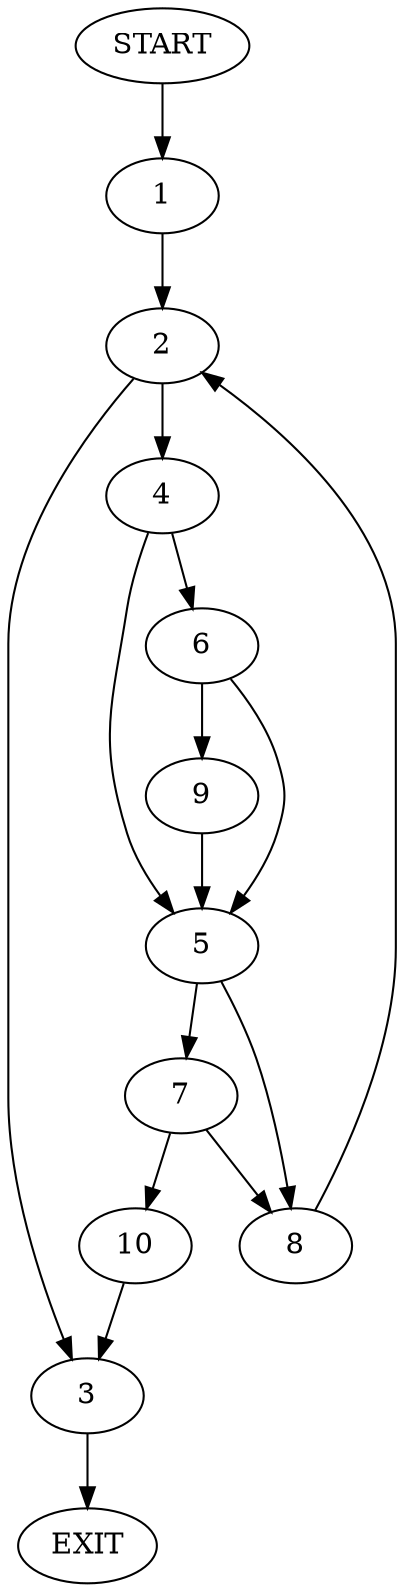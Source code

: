 digraph {
0 [label="START"]
11 [label="EXIT"]
0 -> 1
1 -> 2
2 -> 3
2 -> 4
4 -> 5
4 -> 6
3 -> 11
5 -> 7
5 -> 8
6 -> 5
6 -> 9
9 -> 5
7 -> 10
7 -> 8
8 -> 2
10 -> 3
}
